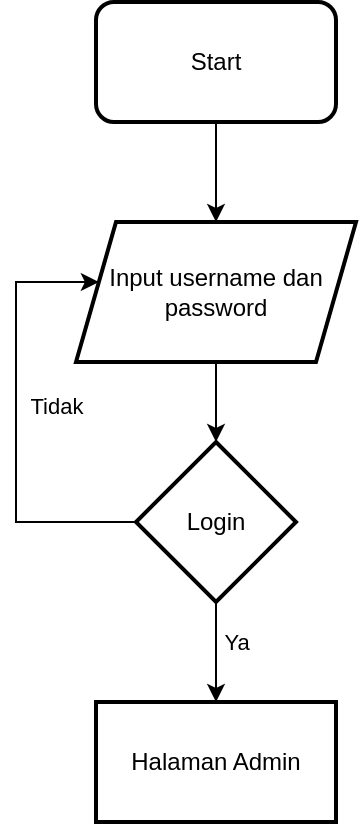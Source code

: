 <mxfile version="24.8.2">
  <diagram name="Page-1" id="XONV8w2HR7kdFPT6Vk8o">
    <mxGraphModel dx="1426" dy="789" grid="1" gridSize="10" guides="1" tooltips="1" connect="1" arrows="1" fold="1" page="1" pageScale="1" pageWidth="850" pageHeight="1100" math="0" shadow="0">
      <root>
        <mxCell id="0" />
        <mxCell id="1" parent="0" />
        <mxCell id="W--JVekId__WQgJUjv7j-16" value="" style="edgeStyle=orthogonalEdgeStyle;rounded=0;orthogonalLoop=1;jettySize=auto;html=1;" edge="1" parent="1" source="W--JVekId__WQgJUjv7j-7" target="W--JVekId__WQgJUjv7j-15">
          <mxGeometry relative="1" as="geometry" />
        </mxCell>
        <mxCell id="W--JVekId__WQgJUjv7j-7" value="Input username dan password" style="shape=parallelogram;perimeter=parallelogramPerimeter;whiteSpace=wrap;html=1;fixedSize=1;strokeWidth=2;" vertex="1" parent="1">
          <mxGeometry x="100" y="140" width="140" height="70" as="geometry" />
        </mxCell>
        <mxCell id="W--JVekId__WQgJUjv7j-14" style="edgeStyle=orthogonalEdgeStyle;rounded=0;orthogonalLoop=1;jettySize=auto;html=1;exitX=0.5;exitY=1;exitDx=0;exitDy=0;" edge="1" parent="1" source="W--JVekId__WQgJUjv7j-12" target="W--JVekId__WQgJUjv7j-7">
          <mxGeometry relative="1" as="geometry" />
        </mxCell>
        <mxCell id="W--JVekId__WQgJUjv7j-12" value="Start" style="rounded=1;whiteSpace=wrap;html=1;strokeWidth=2;" vertex="1" parent="1">
          <mxGeometry x="110" y="30" width="120" height="60" as="geometry" />
        </mxCell>
        <mxCell id="W--JVekId__WQgJUjv7j-18" style="edgeStyle=orthogonalEdgeStyle;rounded=0;orthogonalLoop=1;jettySize=auto;html=1;exitX=0;exitY=0.5;exitDx=0;exitDy=0;" edge="1" parent="1" source="W--JVekId__WQgJUjv7j-15" target="W--JVekId__WQgJUjv7j-7">
          <mxGeometry relative="1" as="geometry">
            <Array as="points">
              <mxPoint x="70" y="290" />
              <mxPoint x="70" y="170" />
            </Array>
          </mxGeometry>
        </mxCell>
        <mxCell id="W--JVekId__WQgJUjv7j-19" value="Tidak" style="edgeLabel;html=1;align=center;verticalAlign=middle;resizable=0;points=[];" vertex="1" connectable="0" parent="W--JVekId__WQgJUjv7j-18">
          <mxGeometry x="0.072" y="-2" relative="1" as="geometry">
            <mxPoint x="18" as="offset" />
          </mxGeometry>
        </mxCell>
        <mxCell id="W--JVekId__WQgJUjv7j-22" value="" style="edgeStyle=orthogonalEdgeStyle;rounded=0;orthogonalLoop=1;jettySize=auto;html=1;" edge="1" parent="1" source="W--JVekId__WQgJUjv7j-15" target="W--JVekId__WQgJUjv7j-21">
          <mxGeometry relative="1" as="geometry" />
        </mxCell>
        <mxCell id="W--JVekId__WQgJUjv7j-23" value="Ya" style="edgeLabel;html=1;align=center;verticalAlign=middle;resizable=0;points=[];" vertex="1" connectable="0" parent="W--JVekId__WQgJUjv7j-22">
          <mxGeometry x="-0.222" y="1" relative="1" as="geometry">
            <mxPoint x="9" as="offset" />
          </mxGeometry>
        </mxCell>
        <mxCell id="W--JVekId__WQgJUjv7j-15" value="Login" style="rhombus;whiteSpace=wrap;html=1;strokeWidth=2;" vertex="1" parent="1">
          <mxGeometry x="130" y="250" width="80" height="80" as="geometry" />
        </mxCell>
        <mxCell id="W--JVekId__WQgJUjv7j-21" value="Halaman Admin" style="whiteSpace=wrap;html=1;strokeWidth=2;" vertex="1" parent="1">
          <mxGeometry x="110" y="380" width="120" height="60" as="geometry" />
        </mxCell>
      </root>
    </mxGraphModel>
  </diagram>
</mxfile>

